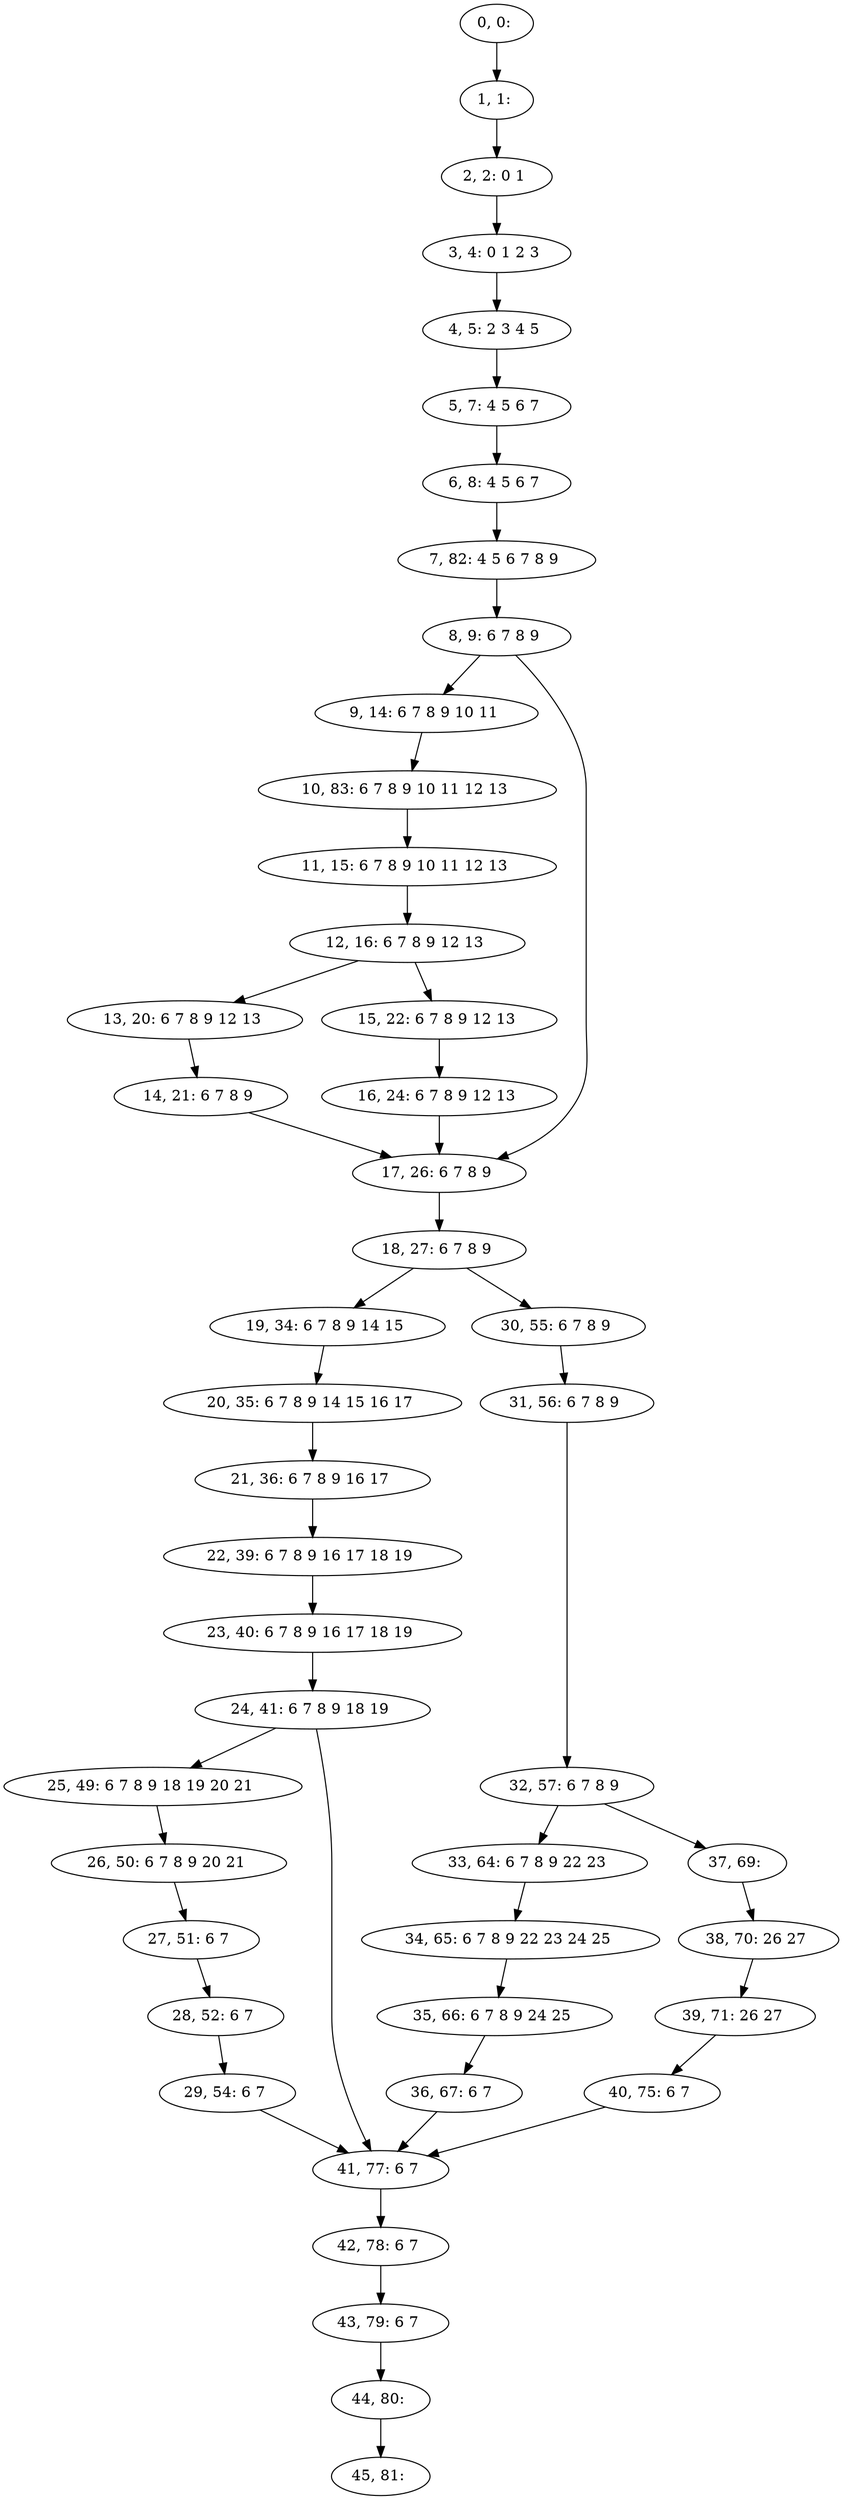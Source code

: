 digraph G {
0[label="0, 0: "];
1[label="1, 1: "];
2[label="2, 2: 0 1 "];
3[label="3, 4: 0 1 2 3 "];
4[label="4, 5: 2 3 4 5 "];
5[label="5, 7: 4 5 6 7 "];
6[label="6, 8: 4 5 6 7 "];
7[label="7, 82: 4 5 6 7 8 9 "];
8[label="8, 9: 6 7 8 9 "];
9[label="9, 14: 6 7 8 9 10 11 "];
10[label="10, 83: 6 7 8 9 10 11 12 13 "];
11[label="11, 15: 6 7 8 9 10 11 12 13 "];
12[label="12, 16: 6 7 8 9 12 13 "];
13[label="13, 20: 6 7 8 9 12 13 "];
14[label="14, 21: 6 7 8 9 "];
15[label="15, 22: 6 7 8 9 12 13 "];
16[label="16, 24: 6 7 8 9 12 13 "];
17[label="17, 26: 6 7 8 9 "];
18[label="18, 27: 6 7 8 9 "];
19[label="19, 34: 6 7 8 9 14 15 "];
20[label="20, 35: 6 7 8 9 14 15 16 17 "];
21[label="21, 36: 6 7 8 9 16 17 "];
22[label="22, 39: 6 7 8 9 16 17 18 19 "];
23[label="23, 40: 6 7 8 9 16 17 18 19 "];
24[label="24, 41: 6 7 8 9 18 19 "];
25[label="25, 49: 6 7 8 9 18 19 20 21 "];
26[label="26, 50: 6 7 8 9 20 21 "];
27[label="27, 51: 6 7 "];
28[label="28, 52: 6 7 "];
29[label="29, 54: 6 7 "];
30[label="30, 55: 6 7 8 9 "];
31[label="31, 56: 6 7 8 9 "];
32[label="32, 57: 6 7 8 9 "];
33[label="33, 64: 6 7 8 9 22 23 "];
34[label="34, 65: 6 7 8 9 22 23 24 25 "];
35[label="35, 66: 6 7 8 9 24 25 "];
36[label="36, 67: 6 7 "];
37[label="37, 69: "];
38[label="38, 70: 26 27 "];
39[label="39, 71: 26 27 "];
40[label="40, 75: 6 7 "];
41[label="41, 77: 6 7 "];
42[label="42, 78: 6 7 "];
43[label="43, 79: 6 7 "];
44[label="44, 80: "];
45[label="45, 81: "];
0->1 ;
1->2 ;
2->3 ;
3->4 ;
4->5 ;
5->6 ;
6->7 ;
7->8 ;
8->9 ;
8->17 ;
9->10 ;
10->11 ;
11->12 ;
12->13 ;
12->15 ;
13->14 ;
14->17 ;
15->16 ;
16->17 ;
17->18 ;
18->19 ;
18->30 ;
19->20 ;
20->21 ;
21->22 ;
22->23 ;
23->24 ;
24->25 ;
24->41 ;
25->26 ;
26->27 ;
27->28 ;
28->29 ;
29->41 ;
30->31 ;
31->32 ;
32->33 ;
32->37 ;
33->34 ;
34->35 ;
35->36 ;
36->41 ;
37->38 ;
38->39 ;
39->40 ;
40->41 ;
41->42 ;
42->43 ;
43->44 ;
44->45 ;
}
